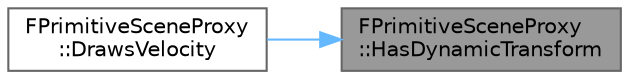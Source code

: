 digraph "FPrimitiveSceneProxy::HasDynamicTransform"
{
 // INTERACTIVE_SVG=YES
 // LATEX_PDF_SIZE
  bgcolor="transparent";
  edge [fontname=Helvetica,fontsize=10,labelfontname=Helvetica,labelfontsize=10];
  node [fontname=Helvetica,fontsize=10,shape=box,height=0.2,width=0.4];
  rankdir="RL";
  Node1 [id="Node000001",label="FPrimitiveSceneProxy\l::HasDynamicTransform",height=0.2,width=0.4,color="gray40", fillcolor="grey60", style="filled", fontcolor="black",tooltip="Returns true if this proxy can change transform so that we should cache previous transform for calcul..."];
  Node1 -> Node2 [id="edge1_Node000001_Node000002",dir="back",color="steelblue1",style="solid",tooltip=" "];
  Node2 [id="Node000002",label="FPrimitiveSceneProxy\l::DrawsVelocity",height=0.2,width=0.4,color="grey40", fillcolor="white", style="filled",URL="$d4/de9/classFPrimitiveSceneProxy.html#a6f26dcb1c4cc87e529ed4ce8d6c4e330",tooltip="Returns true if this proxy can write velocity."];
}
